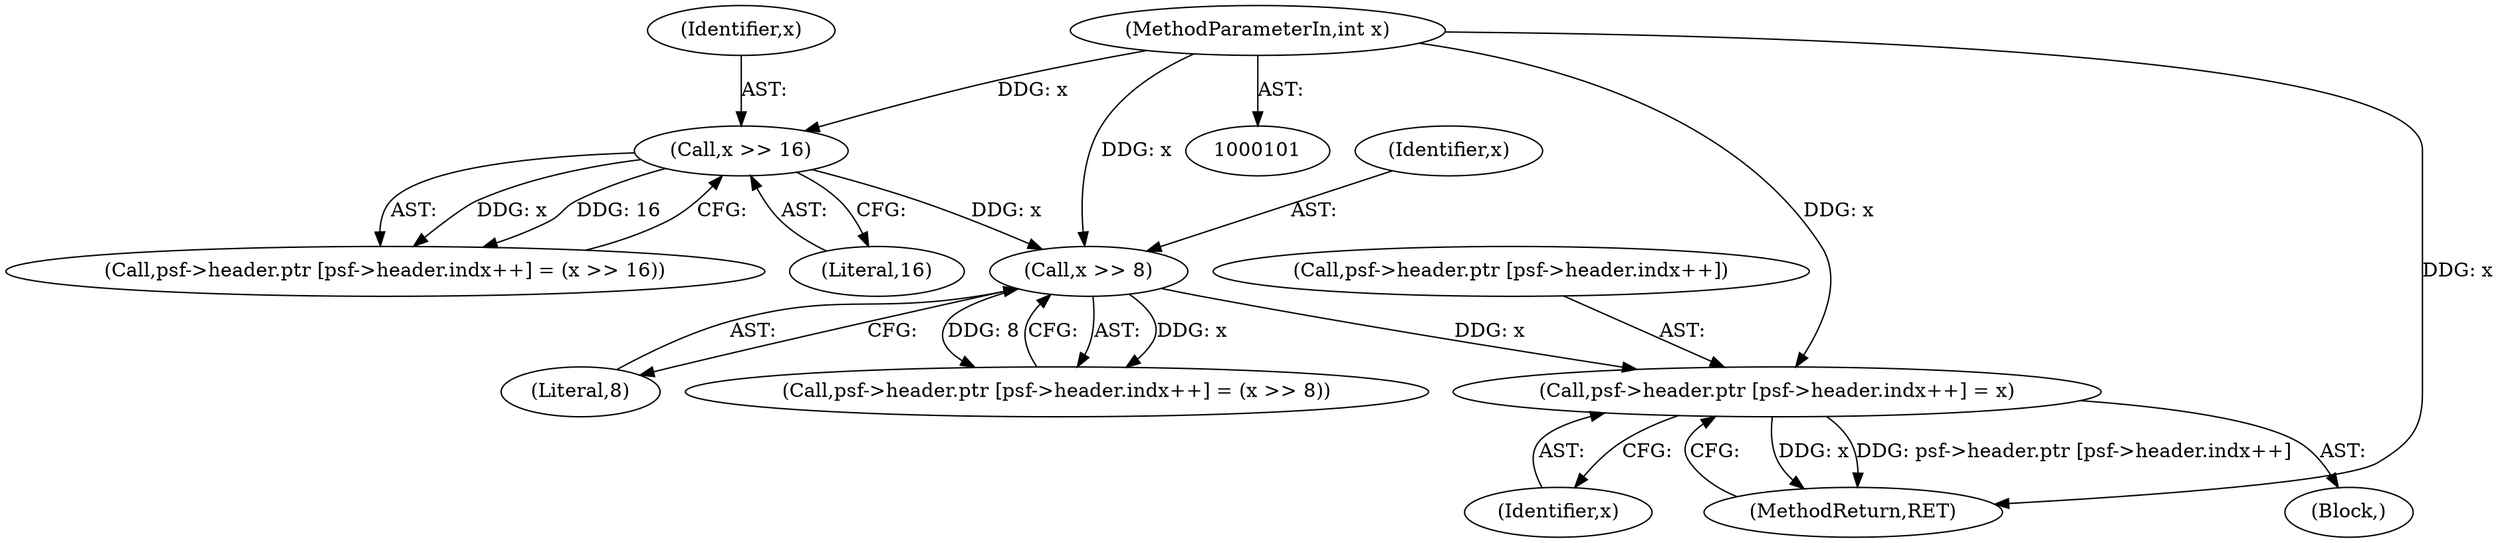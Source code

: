 digraph "0_libsndfile_708e996c87c5fae77b104ccfeb8f6db784c32074_0@array" {
"1000137" [label="(Call,psf->header.ptr [psf->header.indx++] = x)"];
"1000134" [label="(Call,x >> 8)"];
"1000118" [label="(Call,x >> 16)"];
"1000103" [label="(MethodParameterIn,int x)"];
"1000134" [label="(Call,x >> 8)"];
"1000104" [label="(Block,)"];
"1000150" [label="(Identifier,x)"];
"1000105" [label="(Call,psf->header.ptr [psf->header.indx++] = (x >> 16))"];
"1000103" [label="(MethodParameterIn,int x)"];
"1000120" [label="(Literal,16)"];
"1000151" [label="(MethodReturn,RET)"];
"1000118" [label="(Call,x >> 16)"];
"1000121" [label="(Call,psf->header.ptr [psf->header.indx++] = (x >> 8))"];
"1000138" [label="(Call,psf->header.ptr [psf->header.indx++])"];
"1000135" [label="(Identifier,x)"];
"1000119" [label="(Identifier,x)"];
"1000137" [label="(Call,psf->header.ptr [psf->header.indx++] = x)"];
"1000136" [label="(Literal,8)"];
"1000137" -> "1000104"  [label="AST: "];
"1000137" -> "1000150"  [label="CFG: "];
"1000138" -> "1000137"  [label="AST: "];
"1000150" -> "1000137"  [label="AST: "];
"1000151" -> "1000137"  [label="CFG: "];
"1000137" -> "1000151"  [label="DDG: x"];
"1000137" -> "1000151"  [label="DDG: psf->header.ptr [psf->header.indx++]"];
"1000134" -> "1000137"  [label="DDG: x"];
"1000103" -> "1000137"  [label="DDG: x"];
"1000134" -> "1000121"  [label="AST: "];
"1000134" -> "1000136"  [label="CFG: "];
"1000135" -> "1000134"  [label="AST: "];
"1000136" -> "1000134"  [label="AST: "];
"1000121" -> "1000134"  [label="CFG: "];
"1000134" -> "1000121"  [label="DDG: x"];
"1000134" -> "1000121"  [label="DDG: 8"];
"1000118" -> "1000134"  [label="DDG: x"];
"1000103" -> "1000134"  [label="DDG: x"];
"1000118" -> "1000105"  [label="AST: "];
"1000118" -> "1000120"  [label="CFG: "];
"1000119" -> "1000118"  [label="AST: "];
"1000120" -> "1000118"  [label="AST: "];
"1000105" -> "1000118"  [label="CFG: "];
"1000118" -> "1000105"  [label="DDG: x"];
"1000118" -> "1000105"  [label="DDG: 16"];
"1000103" -> "1000118"  [label="DDG: x"];
"1000103" -> "1000101"  [label="AST: "];
"1000103" -> "1000151"  [label="DDG: x"];
}
